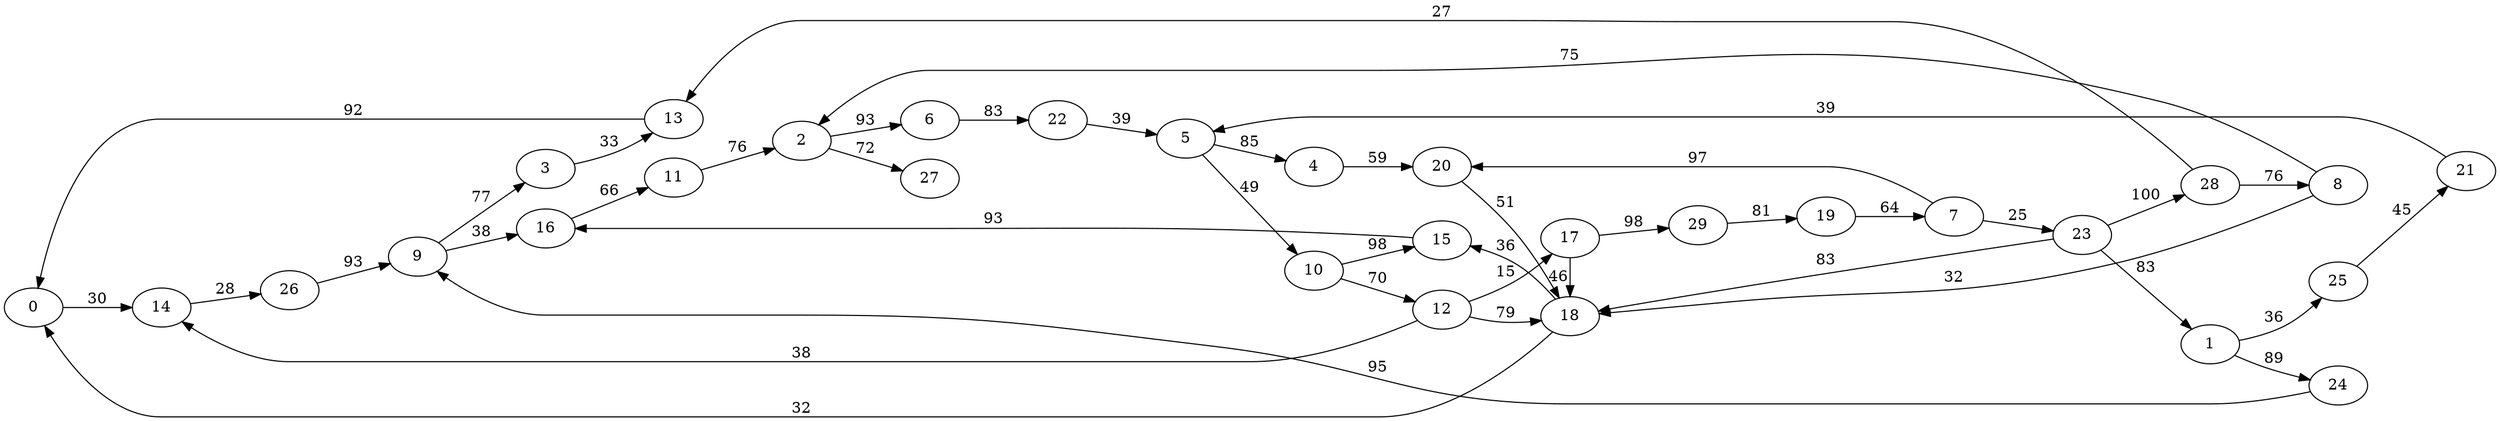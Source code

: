 digraph G {
ranksep = "equally";
rankdir = LR;
{rank = same; 0; };
{rank = same; 14; };
{rank = same; 26; };
{rank = same; 9; };
{rank = same; 3; 16; };
{rank = same; 13; 11; };
{rank = same; 2; };
{rank = same; 6; 27; };
{rank = same; 22; };
{rank = same; 5; };
{rank = same; 4; 10; };
{rank = same; 20; 12; 15; };
{rank = same; 18; 17; };
{rank = same; 29; };
{rank = same; 19; };
{rank = same; 7; };
{rank = same; 23; };
{rank = same; 1; 28; };
{rank = same; 24; 25; 8; };
{rank = same; 21; };
{rank = same; };
0->14[label="30"];
14->26[label="28"];
26->9[label="93"];
9->3[label="77"];
9->16[label="38"];
3->13[label="33"];
16->11[label="66"];
13->0[label="92"];
11->2[label="76"];
2->6[label="93"];
2->27[label="72"];
6->22[label="83"];
27
22->5[label="39"];
5->4[label="85"];
5->10[label="49"];
4->20[label="59"];
10->12[label="70"];
10->15[label="98"];
20->18[label="51"];
12->17[label="15"];
12->18[label="79"];
12->14[label="38"];
15->16[label="93"];
18->15[label="36"];
18->0[label="32"];
17->29[label="98"];
17->18[label="46"];
29->19[label="81"];
19->7[label="64"];
7->23[label="25"];
7->20[label="97"];
23->1[label="83"];
23->28[label="100"];
23->18[label="83"];
1->24[label="89"];
1->25[label="36"];
28->13[label="27"];
28->8[label="76"];
24->9[label="95"];
25->21[label="45"];
8->18[label="32"];
8->2[label="75"];
21->5[label="39"];
}

